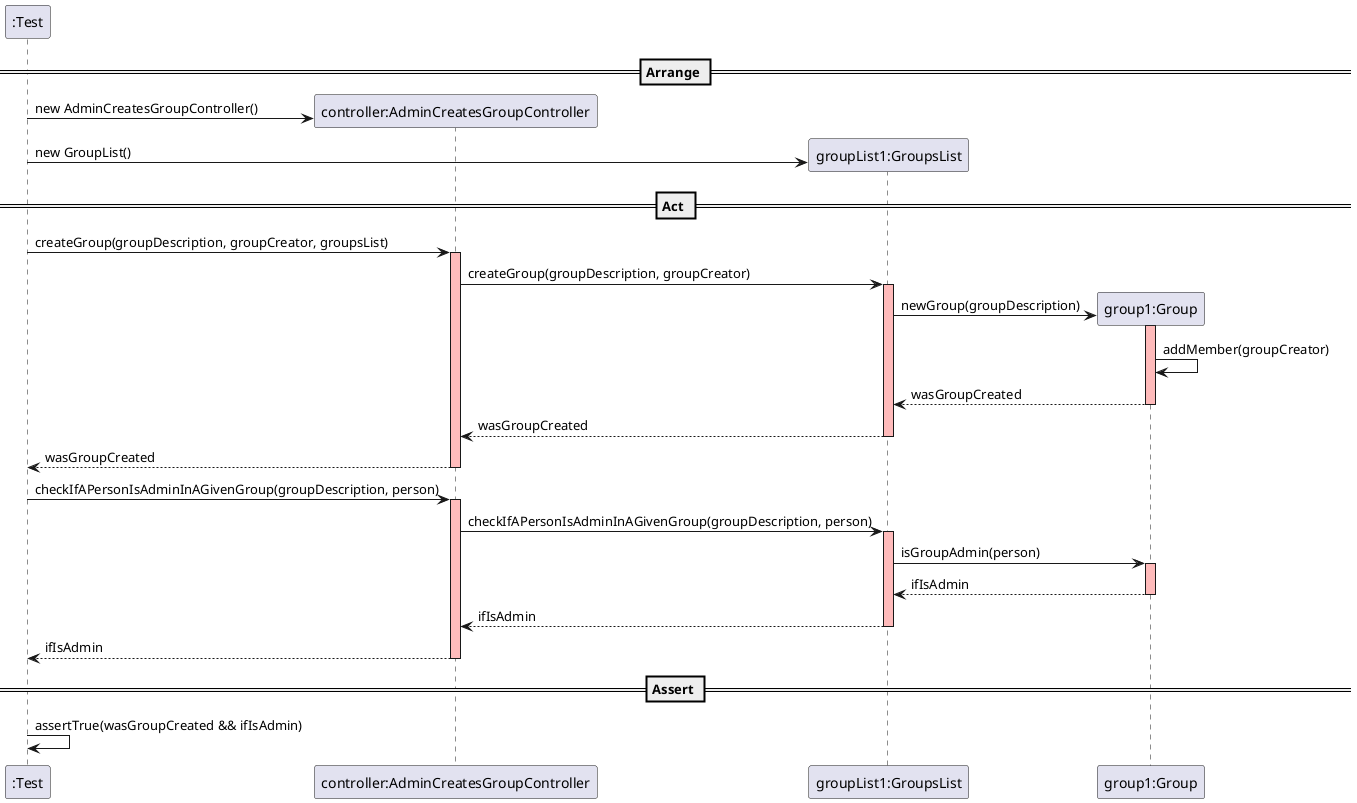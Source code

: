 @startuml

create ":Test"

== Arrange ==
create "controller:AdminCreatesGroupController"
":Test" -> "controller:AdminCreatesGroupController" : new AdminCreatesGroupController()

create "groupList1:GroupsList"
":Test" -> "groupList1:GroupsList" : new GroupList()

== Act ==

":Test" -> "controller:AdminCreatesGroupController" : createGroup(groupDescription, groupCreator, groupsList)
activate "controller:AdminCreatesGroupController" #FFBBBB
"controller:AdminCreatesGroupController" -> "groupList1:GroupsList" : createGroup(groupDescription, groupCreator)
create "group1:Group"
activate "groupList1:GroupsList" #FFBBBB
"groupList1:GroupsList" -> "group1:Group": newGroup(groupDescription)
activate "group1:Group" #FFBBBB
"group1:Group" ->"group1:Group": addMember(groupCreator)
"group1:Group" -->"groupList1:GroupsList": wasGroupCreated
deactivate "group1:Group" #FFBBBB
"groupList1:GroupsList" --> "controller:AdminCreatesGroupController": wasGroupCreated
deactivate "groupList1:GroupsList" #FFBBBB
"controller:AdminCreatesGroupController" --> ":Test": wasGroupCreated
deactivate "controller:AdminCreatesGroupController" #FFBBBB

":Test" -> "controller:AdminCreatesGroupController" : checkIfAPersonIsAdminInAGivenGroup(groupDescription, person)
activate "controller:AdminCreatesGroupController" #FFBBBB
"controller:AdminCreatesGroupController" -> "groupList1:GroupsList" : checkIfAPersonIsAdminInAGivenGroup(groupDescription, person)
activate "groupList1:GroupsList" #FFBBBB
"groupList1:GroupsList" -> "group1:Group" : isGroupAdmin(person)
activate "group1:Group" #FFBBBB
"group1:Group" -->"groupList1:GroupsList": ifIsAdmin
deactivate "group1:Group" #FFBBBB
"groupList1:GroupsList" --> "controller:AdminCreatesGroupController": ifIsAdmin
deactivate "groupList1:GroupsList" #FFBBBB
"controller:AdminCreatesGroupController" --> ":Test": ifIsAdmin
deactivate "controller:AdminCreatesGroupController" #FFBBBB
== Assert ==

":Test" -> ":Test" : assertTrue(wasGroupCreated && ifIsAdmin)

@enduml